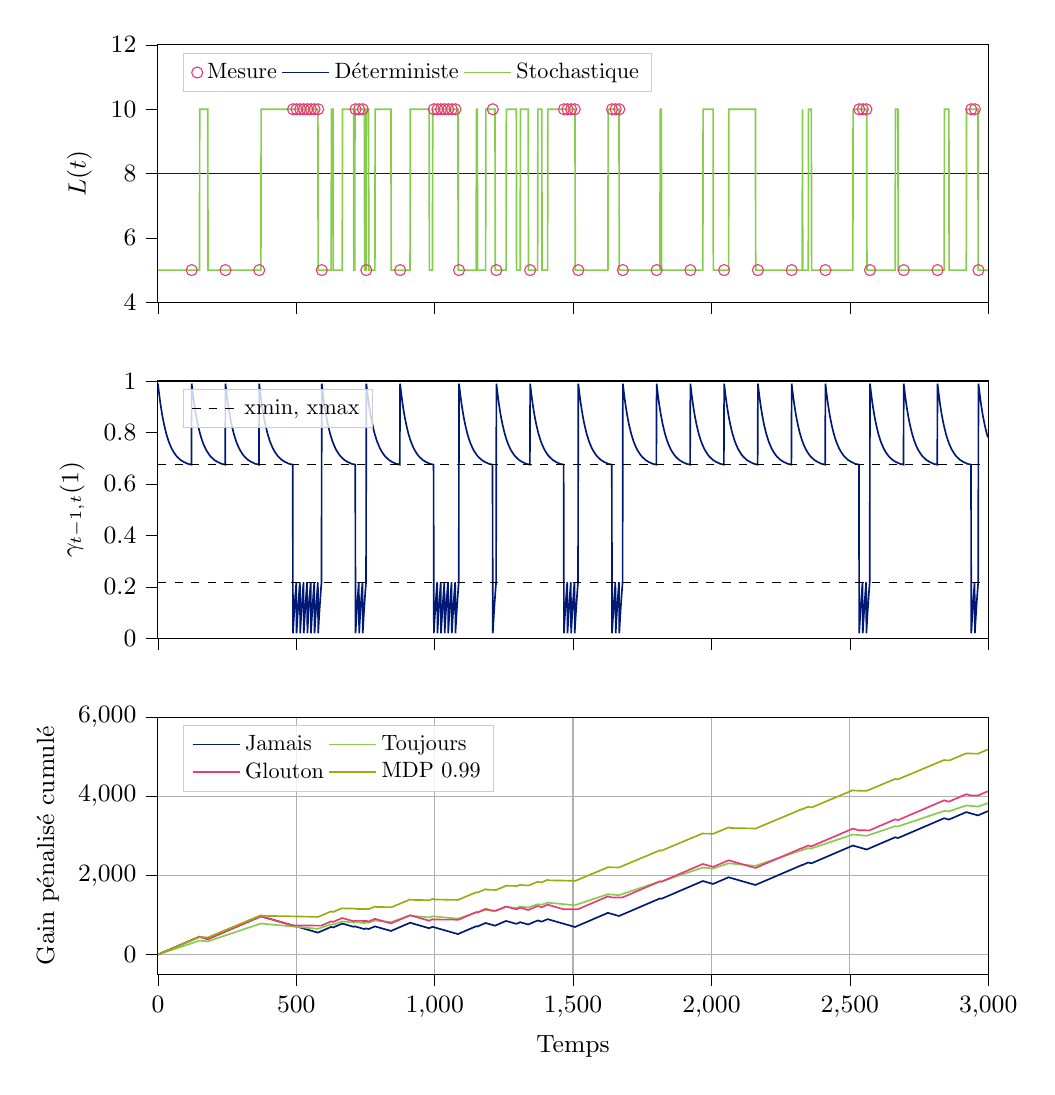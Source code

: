 % This file was created by tikzplotlib v0.9.1.
\begin{tikzpicture}

\definecolor{color0}{rgb}{0.918,0.231,0.451}
\definecolor{color1}{rgb}{0,0.098,0.459}
\definecolor{color2}{rgb}{0.525,0.8,0.302}
\definecolor{color3}{rgb}{0.616,0.671,0.067}

\begin{groupplot}[group style={group size=1 by 3}]
\nextgroupplot[
height=0.4\linewidth,
label style={font=\small},
legend cell align={left},
legend columns=3,
legend style={fill opacity=0.8, draw opacity=1, text opacity=1, at={(0.03,0.97)}, anchor=north west, draw=white!80!black},
legend style={nodes={scale=0.8}},
scaled x ticks=manual:{}{\pgfmathparse{#1}},
tick align=outside,
tick label style={font=\small},
tick pos=left,
width=\linewidth,
x grid style={white!69.02!black},
xmin=0, xmax=3000,
xtick style={color=black},
xticklabels={},
y grid style={white!69.02!black},
ylabel={\(\displaystyle L(t)\)},
ymin=4, ymax=12,
ytick style={color=black}
]
\addplot [only marks, mark=o, draw=color0, colormap/viridis]
table{%
x                      y
122 5
244 5
366 5
488 10
501 10
514 10
527 10
540 10
553 10
566 10
579 10
592 5
714 10
727 10
740 10
753 5
875 5
997 10
1010 10
1023 10
1036 10
1049 10
1062 10
1075 10
1088 5
1210 10
1223 5
1345 5
1467 10
1480 10
1493 10
1506 10
1519 5
1641 10
1654 10
1667 10
1680 5
1802 5
1924 5
2046 5
2168 5
2290 5
2412 5
2534 10
2547 10
2560 10
2573 5
2695 5
2817 5
2939 10
2952 10
2965 5
};
\addlegendentry{Mesure}
\addplot [semithick, color1]
table {%
0 8
2999 8
};
\addlegendentry{Déterministe}
\addplot [semithick, color2]
table {%
0 5
150 5
151 10
180 10
181 5
372 5
373 10
578 10
579 5
626 5
627 10
633 10
634 5
666 5
667 10
707 10
708 5
711 5
712 10
746 10
747 5
752 5
753 10
761 10
762 5
784 5
785 10
842 10
843 5
911 5
912 10
980 10
981 5
992 5
993 10
1084 10
1085 5
1150 5
1151 10
1154 10
1155 5
1184 5
1185 10
1218 10
1219 5
1258 5
1259 10
1295 10
1296 5
1309 5
1310 10
1338 10
1339 5
1372 5
1373 10
1387 10
1388 5
1408 5
1409 10
1507 10
1508 5
1626 5
1627 10
1666 10
1667 5
1814 5
1815 10
1819 10
1820 5
1969 5
1970 10
2006 10
2007 5
2062 5
2063 10
2159 10
2160 5
2328 5
2329 10
2330 5
2350 5
2351 10
2361 10
2362 5
2511 5
2512 10
2561 10
2562 5
2664 5
2665 10
2674 10
2675 5
2841 5
2842 10
2858 10
2859 5
2921 5
2922 10
2963 10
2964 5
2999 5
};
\addlegendentry{Stochastique}

\nextgroupplot[
height=0.4\linewidth,
label style={font=\small},
legend cell align={left},
legend style={fill opacity=0.8, draw opacity=1, text opacity=1, at={(0.03,0.97)}, anchor=north west, draw=white!80!black},
legend style={nodes={scale=0.8}},
scaled x ticks=manual:{}{\pgfmathparse{#1}},
tick align=outside,
tick label style={font=\small},
tick pos=left,
width=\linewidth,
x grid style={white!69.02!black},
xmin=0, xmax=3000,
xtick style={color=black},
xticklabels={},
y grid style={white!69.02!black},
ylabel={\(\displaystyle \gamma_{t-1,t}(1)\)},
ymin=0, ymax=1,
ytick style={color=black}
]
\addplot [semithick, color1, forget plot]
table {%
0 0.99
1 0.98
2 0.971
3 0.962
4 0.953
5 0.944
6 0.936
7 0.928
8 0.92
9 0.912
10 0.905
11 0.898
12 0.891
13 0.884
14 0.878
15 0.871
17 0.859
19 0.848
21 0.837
23 0.827
25 0.818
27 0.809
29 0.8
31 0.792
33 0.785
35 0.778
37 0.771
39 0.765
41 0.759
43 0.754
45 0.749
47 0.744
49 0.739
51 0.735
54 0.729
57 0.724
60 0.719
63 0.714
66 0.71
69 0.706
72 0.703
75 0.7
79 0.696
83 0.692
87 0.69
91 0.687
96 0.684
101 0.682
106 0.679
112 0.677
118 0.676
121 0.675
122 0.99
123 0.98
124 0.971
125 0.962
126 0.953
127 0.944
128 0.936
129 0.928
130 0.92
131 0.912
132 0.905
133 0.898
134 0.891
135 0.884
136 0.878
137 0.871
139 0.859
141 0.848
143 0.837
145 0.827
147 0.818
149 0.809
151 0.8
153 0.792
155 0.785
157 0.778
159 0.771
161 0.765
163 0.759
165 0.754
167 0.749
169 0.744
171 0.739
173 0.735
176 0.729
179 0.724
182 0.719
185 0.714
188 0.71
191 0.706
194 0.703
197 0.7
201 0.696
205 0.692
209 0.69
213 0.687
218 0.684
223 0.682
228 0.679
234 0.677
240 0.676
243 0.675
244 0.99
245 0.98
246 0.971
247 0.962
248 0.953
249 0.944
250 0.936
251 0.928
252 0.92
253 0.912
254 0.905
255 0.898
256 0.891
257 0.884
258 0.878
259 0.871
261 0.859
263 0.848
265 0.837
267 0.827
269 0.818
271 0.809
273 0.8
275 0.792
277 0.785
279 0.778
281 0.771
283 0.765
285 0.759
287 0.754
289 0.749
291 0.744
293 0.739
295 0.735
298 0.729
301 0.724
304 0.719
307 0.714
310 0.71
313 0.706
316 0.703
319 0.7
323 0.696
327 0.692
331 0.69
335 0.687
340 0.684
345 0.682
350 0.679
356 0.677
362 0.676
365 0.675
366 0.99
367 0.98
368 0.971
369 0.962
370 0.953
371 0.944
372 0.936
373 0.928
374 0.92
375 0.912
376 0.905
377 0.898
378 0.891
379 0.884
380 0.878
381 0.871
383 0.859
385 0.848
387 0.837
389 0.827
391 0.818
393 0.809
395 0.8
397 0.792
399 0.785
401 0.778
403 0.771
405 0.765
407 0.759
409 0.754
411 0.749
413 0.744
415 0.739
417 0.735
420 0.729
423 0.724
426 0.719
429 0.714
432 0.71
435 0.706
438 0.703
441 0.7
445 0.696
449 0.692
453 0.69
457 0.687
462 0.684
467 0.682
472 0.679
478 0.677
484 0.676
487 0.675
488 0.02
489 0.039
490 0.058
491 0.076
492 0.094
493 0.111
494 0.128
495 0.144
496 0.16
497 0.175
498 0.19
499 0.204
500 0.218
501 0.02
502 0.039
503 0.058
504 0.076
505 0.094
506 0.111
507 0.128
508 0.144
509 0.16
510 0.175
511 0.19
512 0.204
513 0.218
514 0.02
515 0.039
516 0.058
517 0.076
518 0.094
519 0.111
520 0.128
521 0.144
522 0.16
523 0.175
524 0.19
525 0.204
526 0.218
527 0.02
528 0.039
529 0.058
530 0.076
531 0.094
532 0.111
533 0.128
534 0.144
535 0.16
536 0.175
537 0.19
538 0.204
539 0.218
540 0.02
541 0.039
542 0.058
543 0.076
544 0.094
545 0.111
546 0.128
547 0.144
548 0.16
549 0.175
550 0.19
551 0.204
552 0.218
553 0.02
554 0.039
555 0.058
556 0.076
557 0.094
558 0.111
559 0.128
560 0.144
561 0.16
562 0.175
563 0.19
564 0.204
565 0.218
566 0.02
567 0.039
568 0.058
569 0.076
570 0.094
571 0.111
572 0.128
573 0.144
574 0.16
575 0.175
576 0.19
577 0.204
578 0.218
579 0.02
580 0.039
581 0.058
582 0.076
583 0.094
584 0.111
585 0.128
586 0.144
587 0.16
588 0.175
589 0.19
590 0.204
591 0.218
592 0.99
593 0.98
594 0.971
595 0.962
596 0.953
597 0.944
598 0.936
599 0.928
600 0.92
601 0.912
602 0.905
603 0.898
604 0.891
605 0.884
606 0.878
607 0.871
609 0.859
611 0.848
613 0.837
615 0.827
617 0.818
619 0.809
621 0.8
623 0.792
625 0.785
627 0.778
629 0.771
631 0.765
633 0.759
635 0.754
637 0.749
639 0.744
641 0.739
643 0.735
646 0.729
649 0.724
652 0.719
655 0.714
658 0.71
661 0.706
664 0.703
667 0.7
671 0.696
675 0.692
679 0.69
683 0.687
688 0.684
693 0.682
698 0.679
704 0.677
710 0.676
713 0.675
714 0.02
715 0.039
716 0.058
717 0.076
718 0.094
719 0.111
720 0.128
721 0.144
722 0.16
723 0.175
724 0.19
725 0.204
726 0.218
727 0.02
728 0.039
729 0.058
730 0.076
731 0.094
732 0.111
733 0.128
734 0.144
735 0.16
736 0.175
737 0.19
738 0.204
739 0.218
740 0.02
741 0.039
742 0.058
743 0.076
744 0.094
745 0.111
746 0.128
747 0.144
748 0.16
749 0.175
750 0.19
751 0.204
752 0.218
753 0.99
754 0.98
755 0.971
756 0.962
757 0.953
758 0.944
759 0.936
760 0.928
761 0.92
762 0.912
763 0.905
764 0.898
765 0.891
766 0.884
767 0.878
768 0.871
770 0.859
772 0.848
774 0.837
776 0.827
778 0.818
780 0.809
782 0.8
784 0.792
786 0.785
788 0.778
790 0.771
792 0.765
794 0.759
796 0.754
798 0.749
800 0.744
802 0.739
804 0.735
807 0.729
810 0.724
813 0.719
816 0.714
819 0.71
822 0.706
825 0.703
828 0.7
832 0.696
836 0.692
840 0.69
844 0.687
849 0.684
854 0.682
859 0.679
865 0.677
871 0.676
874 0.675
875 0.99
876 0.98
877 0.971
878 0.962
879 0.953
880 0.944
881 0.936
882 0.928
883 0.92
884 0.912
885 0.905
886 0.898
887 0.891
888 0.884
889 0.878
890 0.871
892 0.859
894 0.848
896 0.837
898 0.827
900 0.818
902 0.809
904 0.8
906 0.792
908 0.785
910 0.778
912 0.771
914 0.765
916 0.759
918 0.754
920 0.749
922 0.744
924 0.739
926 0.735
929 0.729
932 0.724
935 0.719
938 0.714
941 0.71
944 0.706
947 0.703
950 0.7
954 0.696
958 0.692
962 0.69
966 0.687
971 0.684
976 0.682
981 0.679
987 0.677
993 0.676
996 0.675
997 0.02
998 0.039
999 0.058
1000 0.076
1001 0.094
1002 0.111
1003 0.128
1004 0.144
1005 0.16
1006 0.175
1007 0.19
1008 0.204
1009 0.218
1010 0.02
1011 0.039
1012 0.058
1013 0.076
1014 0.094
1015 0.111
1016 0.128
1017 0.144
1018 0.16
1019 0.175
1020 0.19
1021 0.204
1022 0.218
1023 0.02
1024 0.039
1025 0.058
1026 0.076
1027 0.094
1028 0.111
1029 0.128
1030 0.144
1031 0.16
1032 0.175
1033 0.19
1034 0.204
1035 0.218
1036 0.02
1037 0.039
1038 0.058
1039 0.076
1040 0.094
1041 0.111
1042 0.128
1043 0.144
1044 0.16
1045 0.175
1046 0.19
1047 0.204
1048 0.218
1049 0.02
1050 0.039
1051 0.058
1052 0.076
1053 0.094
1054 0.111
1055 0.128
1056 0.144
1057 0.16
1058 0.175
1059 0.19
1060 0.204
1061 0.218
1062 0.02
1063 0.039
1064 0.058
1065 0.076
1066 0.094
1067 0.111
1068 0.128
1069 0.144
1070 0.16
1071 0.175
1072 0.19
1073 0.204
1074 0.218
1075 0.02
1076 0.039
1077 0.058
1078 0.076
1079 0.094
1080 0.111
1081 0.128
1082 0.144
1083 0.16
1084 0.175
1085 0.19
1086 0.204
1087 0.218
1088 0.99
1089 0.98
1090 0.971
1091 0.962
1092 0.953
1093 0.944
1094 0.936
1095 0.928
1096 0.92
1097 0.912
1098 0.905
1099 0.898
1100 0.891
1101 0.884
1102 0.878
1103 0.871
1105 0.859
1107 0.848
1109 0.837
1111 0.827
1113 0.818
1115 0.809
1117 0.8
1119 0.792
1121 0.785
1123 0.778
1125 0.771
1127 0.765
1129 0.759
1131 0.754
1133 0.749
1135 0.744
1137 0.739
1139 0.735
1142 0.729
1145 0.724
1148 0.719
1151 0.714
1154 0.71
1157 0.706
1160 0.703
1163 0.7
1167 0.696
1171 0.692
1175 0.69
1179 0.687
1184 0.684
1189 0.682
1194 0.679
1200 0.677
1206 0.676
1209 0.675
1210 0.02
1211 0.039
1212 0.058
1213 0.076
1214 0.094
1215 0.111
1216 0.128
1217 0.144
1218 0.16
1219 0.175
1220 0.19
1221 0.204
1222 0.218
1223 0.99
1224 0.98
1225 0.971
1226 0.962
1227 0.953
1228 0.944
1229 0.936
1230 0.928
1231 0.92
1232 0.912
1233 0.905
1234 0.898
1235 0.891
1236 0.884
1237 0.878
1238 0.871
1240 0.859
1242 0.848
1244 0.837
1246 0.827
1248 0.818
1250 0.809
1252 0.8
1254 0.792
1256 0.785
1258 0.778
1260 0.771
1262 0.765
1264 0.759
1266 0.754
1268 0.749
1270 0.744
1272 0.739
1274 0.735
1277 0.729
1280 0.724
1283 0.719
1286 0.714
1289 0.71
1292 0.706
1295 0.703
1298 0.7
1302 0.696
1306 0.692
1310 0.69
1314 0.687
1319 0.684
1324 0.682
1329 0.679
1335 0.677
1341 0.676
1344 0.675
1345 0.99
1346 0.98
1347 0.971
1348 0.962
1349 0.953
1350 0.944
1351 0.936
1352 0.928
1353 0.92
1354 0.912
1355 0.905
1356 0.898
1357 0.891
1358 0.884
1359 0.878
1360 0.871
1362 0.859
1364 0.848
1366 0.837
1368 0.827
1370 0.818
1372 0.809
1374 0.8
1376 0.792
1378 0.785
1380 0.778
1382 0.771
1384 0.765
1386 0.759
1388 0.754
1390 0.749
1392 0.744
1394 0.739
1396 0.735
1399 0.729
1402 0.724
1405 0.719
1408 0.714
1411 0.71
1414 0.706
1417 0.703
1420 0.7
1424 0.696
1428 0.692
1432 0.69
1436 0.687
1441 0.684
1446 0.682
1451 0.679
1457 0.677
1463 0.676
1466 0.675
1467 0.02
1468 0.039
1469 0.058
1470 0.076
1471 0.094
1472 0.111
1473 0.128
1474 0.144
1475 0.16
1476 0.175
1477 0.19
1478 0.204
1479 0.218
1480 0.02
1481 0.039
1482 0.058
1483 0.076
1484 0.094
1485 0.111
1486 0.128
1487 0.144
1488 0.16
1489 0.175
1490 0.19
1491 0.204
1492 0.218
1493 0.02
1494 0.039
1495 0.058
1496 0.076
1497 0.094
1498 0.111
1499 0.128
1500 0.144
1501 0.16
1502 0.175
1503 0.19
1504 0.204
1505 0.218
1506 0.02
1507 0.039
1508 0.058
1509 0.076
1510 0.094
1511 0.111
1512 0.128
1513 0.144
1514 0.16
1515 0.175
1516 0.19
1517 0.204
1518 0.218
1519 0.99
1520 0.98
1521 0.971
1522 0.962
1523 0.953
1524 0.944
1525 0.936
1526 0.928
1527 0.92
1528 0.912
1529 0.905
1530 0.898
1531 0.891
1532 0.884
1533 0.878
1534 0.871
1536 0.859
1538 0.848
1540 0.837
1542 0.827
1544 0.818
1546 0.809
1548 0.8
1550 0.792
1552 0.785
1554 0.778
1556 0.771
1558 0.765
1560 0.759
1562 0.754
1564 0.749
1566 0.744
1568 0.739
1570 0.735
1573 0.729
1576 0.724
1579 0.719
1582 0.714
1585 0.71
1588 0.706
1591 0.703
1594 0.7
1598 0.696
1602 0.692
1606 0.69
1610 0.687
1615 0.684
1620 0.682
1625 0.679
1631 0.677
1637 0.676
1640 0.675
1641 0.02
1642 0.039
1643 0.058
1644 0.076
1645 0.094
1646 0.111
1647 0.128
1648 0.144
1649 0.16
1650 0.175
1651 0.19
1652 0.204
1653 0.218
1654 0.02
1655 0.039
1656 0.058
1657 0.076
1658 0.094
1659 0.111
1660 0.128
1661 0.144
1662 0.16
1663 0.175
1664 0.19
1665 0.204
1666 0.218
1667 0.02
1668 0.039
1669 0.058
1670 0.076
1671 0.094
1672 0.111
1673 0.128
1674 0.144
1675 0.16
1676 0.175
1677 0.19
1678 0.204
1679 0.218
1680 0.99
1681 0.98
1682 0.971
1683 0.962
1684 0.953
1685 0.944
1686 0.936
1687 0.928
1688 0.92
1689 0.912
1690 0.905
1691 0.898
1692 0.891
1693 0.884
1694 0.878
1695 0.871
1697 0.859
1699 0.848
1701 0.837
1703 0.827
1705 0.818
1707 0.809
1709 0.8
1711 0.792
1713 0.785
1715 0.778
1717 0.771
1719 0.765
1721 0.759
1723 0.754
1725 0.749
1727 0.744
1729 0.739
1731 0.735
1734 0.729
1737 0.724
1740 0.719
1743 0.714
1746 0.71
1749 0.706
1752 0.703
1755 0.7
1759 0.696
1763 0.692
1767 0.69
1771 0.687
1776 0.684
1781 0.682
1786 0.679
1792 0.677
1798 0.676
1801 0.675
1802 0.99
1803 0.98
1804 0.971
1805 0.962
1806 0.953
1807 0.944
1808 0.936
1809 0.928
1810 0.92
1811 0.912
1812 0.905
1813 0.898
1814 0.891
1815 0.884
1816 0.878
1817 0.871
1819 0.859
1821 0.848
1823 0.837
1825 0.827
1827 0.818
1829 0.809
1831 0.8
1833 0.792
1835 0.785
1837 0.778
1839 0.771
1841 0.765
1843 0.759
1845 0.754
1847 0.749
1849 0.744
1851 0.739
1853 0.735
1856 0.729
1859 0.724
1862 0.719
1865 0.714
1868 0.71
1871 0.706
1874 0.703
1877 0.7
1881 0.696
1885 0.692
1889 0.69
1893 0.687
1898 0.684
1903 0.682
1908 0.679
1914 0.677
1920 0.676
1923 0.675
1924 0.99
1925 0.98
1926 0.971
1927 0.962
1928 0.953
1929 0.944
1930 0.936
1931 0.928
1932 0.92
1933 0.912
1934 0.905
1935 0.898
1936 0.891
1937 0.884
1938 0.878
1939 0.871
1941 0.859
1943 0.848
1945 0.837
1947 0.827
1949 0.818
1951 0.809
1953 0.8
1955 0.792
1957 0.785
1959 0.778
1961 0.771
1963 0.765
1965 0.759
1967 0.754
1969 0.749
1971 0.744
1973 0.739
1975 0.735
1978 0.729
1981 0.724
1984 0.719
1987 0.714
1990 0.71
1993 0.706
1996 0.703
1999 0.7
2003 0.696
2007 0.692
2011 0.69
2015 0.687
2020 0.684
2025 0.682
2030 0.679
2036 0.677
2042 0.676
2045 0.675
2046 0.99
2047 0.98
2048 0.971
2049 0.962
2050 0.953
2051 0.944
2052 0.936
2053 0.928
2054 0.92
2055 0.912
2056 0.905
2057 0.898
2058 0.891
2059 0.884
2060 0.878
2061 0.871
2063 0.859
2065 0.848
2067 0.837
2069 0.827
2071 0.818
2073 0.809
2075 0.8
2077 0.792
2079 0.785
2081 0.778
2083 0.771
2085 0.765
2087 0.759
2089 0.754
2091 0.749
2093 0.744
2095 0.739
2097 0.735
2100 0.729
2103 0.724
2106 0.719
2109 0.714
2112 0.71
2115 0.706
2118 0.703
2121 0.7
2125 0.696
2129 0.692
2133 0.69
2137 0.687
2142 0.684
2147 0.682
2152 0.679
2158 0.677
2164 0.676
2167 0.675
2168 0.99
2169 0.98
2170 0.971
2171 0.962
2172 0.953
2173 0.944
2174 0.936
2175 0.928
2176 0.92
2177 0.912
2178 0.905
2179 0.898
2180 0.891
2181 0.884
2182 0.878
2183 0.871
2185 0.859
2187 0.848
2189 0.837
2191 0.827
2193 0.818
2195 0.809
2197 0.8
2199 0.792
2201 0.785
2203 0.778
2205 0.771
2207 0.765
2209 0.759
2211 0.754
2213 0.749
2215 0.744
2217 0.739
2219 0.735
2222 0.729
2225 0.724
2228 0.719
2231 0.714
2234 0.71
2237 0.706
2240 0.703
2243 0.7
2247 0.696
2251 0.692
2255 0.69
2259 0.687
2264 0.684
2269 0.682
2274 0.679
2280 0.677
2286 0.676
2289 0.675
2290 0.99
2291 0.98
2292 0.971
2293 0.962
2294 0.953
2295 0.944
2296 0.936
2297 0.928
2298 0.92
2299 0.912
2300 0.905
2301 0.898
2302 0.891
2303 0.884
2304 0.878
2305 0.871
2307 0.859
2309 0.848
2311 0.837
2313 0.827
2315 0.818
2317 0.809
2319 0.8
2321 0.792
2323 0.785
2325 0.778
2327 0.771
2329 0.765
2331 0.759
2333 0.754
2335 0.749
2337 0.744
2339 0.739
2341 0.735
2344 0.729
2347 0.724
2350 0.719
2353 0.714
2356 0.71
2359 0.706
2362 0.703
2365 0.7
2369 0.696
2373 0.692
2377 0.69
2381 0.687
2386 0.684
2391 0.682
2396 0.679
2402 0.677
2408 0.676
2411 0.675
2412 0.99
2413 0.98
2414 0.971
2415 0.962
2416 0.953
2417 0.944
2418 0.936
2419 0.928
2420 0.92
2421 0.912
2422 0.905
2423 0.898
2424 0.891
2425 0.884
2426 0.878
2427 0.871
2429 0.859
2431 0.848
2433 0.837
2435 0.827
2437 0.818
2439 0.809
2441 0.8
2443 0.792
2445 0.785
2447 0.778
2449 0.771
2451 0.765
2453 0.759
2455 0.754
2457 0.749
2459 0.744
2461 0.739
2463 0.735
2466 0.729
2469 0.724
2472 0.719
2475 0.714
2478 0.71
2481 0.706
2484 0.703
2487 0.7
2491 0.696
2495 0.692
2499 0.69
2503 0.687
2508 0.684
2513 0.682
2518 0.679
2524 0.677
2530 0.676
2533 0.675
2534 0.02
2535 0.039
2536 0.058
2537 0.076
2538 0.094
2539 0.111
2540 0.128
2541 0.144
2542 0.16
2543 0.175
2544 0.19
2545 0.204
2546 0.218
2547 0.02
2548 0.039
2549 0.058
2550 0.076
2551 0.094
2552 0.111
2553 0.128
2554 0.144
2555 0.16
2556 0.175
2557 0.19
2558 0.204
2559 0.218
2560 0.02
2561 0.039
2562 0.058
2563 0.076
2564 0.094
2565 0.111
2566 0.128
2567 0.144
2568 0.16
2569 0.175
2570 0.19
2571 0.204
2572 0.218
2573 0.99
2574 0.98
2575 0.971
2576 0.962
2577 0.953
2578 0.944
2579 0.936
2580 0.928
2581 0.92
2582 0.912
2583 0.905
2584 0.898
2585 0.891
2586 0.884
2587 0.878
2588 0.871
2590 0.859
2592 0.848
2594 0.837
2596 0.827
2598 0.818
2600 0.809
2602 0.8
2604 0.792
2606 0.785
2608 0.778
2610 0.771
2612 0.765
2614 0.759
2616 0.754
2618 0.749
2620 0.744
2622 0.739
2624 0.735
2627 0.729
2630 0.724
2633 0.719
2636 0.714
2639 0.71
2642 0.706
2645 0.703
2648 0.7
2652 0.696
2656 0.692
2660 0.69
2664 0.687
2669 0.684
2674 0.682
2679 0.679
2685 0.677
2691 0.676
2694 0.675
2695 0.99
2696 0.98
2697 0.971
2698 0.962
2699 0.953
2700 0.944
2701 0.936
2702 0.928
2703 0.92
2704 0.912
2705 0.905
2706 0.898
2707 0.891
2708 0.884
2709 0.878
2710 0.871
2712 0.859
2714 0.848
2716 0.837
2718 0.827
2720 0.818
2722 0.809
2724 0.8
2726 0.792
2728 0.785
2730 0.778
2732 0.771
2734 0.765
2736 0.759
2738 0.754
2740 0.749
2742 0.744
2744 0.739
2746 0.735
2749 0.729
2752 0.724
2755 0.719
2758 0.714
2761 0.71
2764 0.706
2767 0.703
2770 0.7
2774 0.696
2778 0.692
2782 0.69
2786 0.687
2791 0.684
2796 0.682
2801 0.679
2807 0.677
2813 0.676
2816 0.675
2817 0.99
2818 0.98
2819 0.971
2820 0.962
2821 0.953
2822 0.944
2823 0.936
2824 0.928
2825 0.92
2826 0.912
2827 0.905
2828 0.898
2829 0.891
2830 0.884
2831 0.878
2832 0.871
2834 0.859
2836 0.848
2838 0.837
2840 0.827
2842 0.818
2844 0.809
2846 0.8
2848 0.792
2850 0.785
2852 0.778
2854 0.771
2856 0.765
2858 0.759
2860 0.754
2862 0.749
2864 0.744
2866 0.739
2868 0.735
2871 0.729
2874 0.724
2877 0.719
2880 0.714
2883 0.71
2886 0.706
2889 0.703
2892 0.7
2896 0.696
2900 0.692
2904 0.69
2908 0.687
2913 0.684
2918 0.682
2923 0.679
2929 0.677
2935 0.676
2938 0.675
2939 0.02
2940 0.039
2941 0.058
2942 0.076
2943 0.094
2944 0.111
2945 0.128
2946 0.144
2947 0.16
2948 0.175
2949 0.19
2950 0.204
2951 0.218
2952 0.02
2953 0.039
2954 0.058
2955 0.076
2956 0.094
2957 0.111
2958 0.128
2959 0.144
2960 0.16
2961 0.175
2962 0.19
2963 0.204
2964 0.218
2965 0.99
2966 0.98
2967 0.971
2968 0.962
2969 0.953
2970 0.944
2971 0.936
2972 0.928
2973 0.92
2974 0.912
2975 0.905
2976 0.898
2977 0.891
2978 0.884
2979 0.878
2980 0.871
2982 0.859
2984 0.848
2986 0.837
2988 0.827
2990 0.818
2992 0.809
2994 0.8
2996 0.792
2998 0.785
2999 0.781
};
\addplot [black, dashed]
table {%
0 0.217
3000 0.217
};
\addlegendentry{xmin, xmax}
\addplot [black, dashed, forget plot]
table {%
0 0.675
3000 0.675
};

\nextgroupplot[
height=0.4\linewidth,
label style={font=\small},
legend cell align={left},
legend columns=2,
legend style={fill opacity=0.8, draw opacity=1, text opacity=1, at={(0.03,0.97)}, anchor=north west, draw=white!80!black},
legend style={nodes={scale=0.8}},
tick align=outside,
tick label style={font=\small},
tick pos=left,
width=\linewidth,
x grid style={white!69.02!black},
xlabel={Temps},
xmajorgrids,
xmin=0, xmax=3000,
xtick style={color=black},
y grid style={white!69.02!black},
ylabel={Gain pénalisé cumulé},
ymajorgrids,
ymin=-500, ymax=6000,
ytick style={color=black}
]
\addplot [semithick, color1]
table {%
0 3
150 453
180 393
372 969
578 557
626 701
633 687
666 786
707 704
711 716
746 646
752 664
761 646
784 715
842 599
911 806
980 668
992 704
1084 520
1150 718
1154 710
1184 800
1218 732
1258 852
1295 778
1309 820
1338 762
1372 864
1387 834
1408 897
1507 699
1626 1056
1666 976
1814 1420
1819 1410
1969 1860
2006 1786
2062 1954
2159 1760
2328 2267
2329 2265
2350 2328
2361 2306
2511 2756
2561 2656
2664 2965
2674 2945
2841 3446
2858 3412
2921 3601
2963 3517
2999 3625
};
\addlegendentry{Jamais}
\addplot [semithick, color2]
table {%
0 2.35
150 354.85
180 335.35
372 786.55
578 652.65
626 765.45
633 760.9
666 838.45
707 811.8
711 821.2
746 798.45
752 812.55
761 806.7
784 860.75
842 823.05
911 985.2
980 940.35
992 968.55
1084 908.75
1150 1063.85
1154 1061.25
1184 1131.75
1218 1109.65
1258 1203.65
1295 1179.6
1309 1212.5
1338 1193.65
1372 1273.55
1387 1263.8
1408 1313.15
1507 1248.8
1626 1528.45
1666 1502.45
1814 1850.25
1819 1847
1969 2199.5
2006 2175.45
2062 2307.05
2159 2244
2328 2641.15
2329 2640.5
2350 2689.85
2361 2682.7
2511 3035.2
2561 3002.7
2664 3244.75
2674 3238.25
2841 3630.7
2858 3619.65
2921 3767.7
2963 3740.4
2999 3825
};
\addlegendentry{Toujours}
\addplot [semithick, color0]
table {%
0 3
150 452.35
180 392.35
372 967.05
486 739.05
487 738.4
499 738.4
500 737.75
512 737.75
513 737.1
525 737.1
526 736.45
538 736.45
539 735.8
551 735.8
552 735.15
564 735.15
565 734.5
577 734.5
578 733.85
590 733.85
592 739.2
626 841.2
633 827.2
666 926.2
707 844.2
711 856.2
712 854.2
713 853.55
725 853.55
726 852.9
738 852.9
739 852.25
751 852.25
752 854.6
761 836.6
784 905.6
842 789.6
911 995.95
980 857.95
992 893.95
995 887.95
996 887.3
1008 887.3
1009 886.65
1021 886.65
1022 886
1034 886
1035 885.35
1047 885.35
1048 884.7
1060 884.7
1061 884.05
1073 884.05
1074 883.4
1086 883.4
1088 888.75
1150 1074.75
1154 1066.75
1184 1156.75
1208 1108.75
1209 1108.1
1221 1108.1
1223 1113.45
1258 1218.45
1295 1144.45
1309 1186.45
1338 1128.45
1372 1229.8
1387 1199.8
1408 1262.8
1465 1148.8
1466 1148.15
1478 1148.15
1479 1147.5
1491 1147.5
1492 1146.85
1504 1146.85
1505 1146.2
1517 1146.2
1519 1151.55
1626 1472.55
1639 1446.55
1640 1445.9
1652 1445.9
1653 1445.25
1665 1445.25
1666 1444.6
1678 1444.6
1680 1449.95
1814 1851.3
1819 1841.3
1969 2290.65
2006 2216.65
2062 2384
2159 2190
2328 2695.7
2329 2693.7
2350 2756.7
2361 2734.7
2511 3184.05
2532 3142.05
2533 3141.4
2545 3141.4
2546 3140.75
2558 3140.75
2559 3140.1
2571 3140.1
2573 3145.45
2664 3418.45
2674 3398.45
2841 3898.15
2858 3864.15
2921 4053.15
2937 4021.15
2938 4020.5
2950 4020.5
2951 4019.85
2963 4019.85
2965 4025.2
2999 4127.2
};
\addlegendentry{Glouton}
\addplot [semithick, color3]
table {%
0 3
25 76.7
27 82.05
52 155.75
54 161.1
79 234.8
81 240.15
106 313.85
108 319.2
133 392.9
135 398.25
150 442.6
151 440.6
152 439.95
156 439.95
157 439.3
161 439.3
162 438.65
166 438.65
167 438
171 438
172 437.35
176 437.35
177 436.7
181 436.7
183 442.05
208 515.75
210 521.1
235 594.8
237 600.15
262 673.85
264 679.2
289 752.9
291 758.25
316 831.95
318 837.3
343 911
345 916.35
370 990.05
372 995.4
379 981.4
380 980.75
384 980.75
385 980.1
389 980.1
390 979.45
394 979.45
395 978.8
399 978.8
400 978.15
404 978.15
405 977.5
409 977.5
410 976.85
414 976.85
415 976.2
419 976.2
420 975.55
424 975.55
425 974.9
429 974.9
430 974.25
434 974.25
435 973.6
439 973.6
440 972.95
444 972.95
445 972.3
449 972.3
450 971.65
454 971.65
455 971
459 971
460 970.35
464 970.35
465 969.7
469 969.7
470 969.05
474 969.05
475 968.4
479 968.4
480 967.75
484 967.75
485 967.1
489 967.1
490 966.45
494 966.45
495 965.8
499 965.8
500 965.15
504 965.15
505 964.5
509 964.5
510 963.85
514 963.85
515 963.2
519 963.2
520 962.55
524 962.55
525 961.9
529 961.9
530 961.25
534 961.25
535 960.6
539 960.6
540 959.95
544 959.95
545 959.3
549 959.3
550 958.65
554 958.65
555 958
559 958
560 957.35
564 957.35
565 956.7
569 956.7
570 956.05
574 956.05
575 955.4
579 955.4
581 960.75
606 1034.45
608 1039.8
626 1092.5
633 1078.5
635 1083.85
660 1157.55
662 1162.9
666 1174.9
669 1168.9
670 1168.25
674 1168.25
675 1167.6
679 1167.6
680 1166.95
684 1166.95
685 1166.3
689 1166.3
690 1165.65
694 1165.65
695 1165
699 1165
700 1164.35
704 1164.35
705 1163.7
709 1163.7
711 1169.05
718 1155.05
719 1154.4
723 1154.4
724 1153.75
728 1153.75
729 1153.1
733 1153.1
734 1152.45
738 1152.45
739 1151.8
743 1151.8
744 1151.15
748 1151.15
750 1156.5
752 1162.5
757 1152.5
758 1151.85
762 1151.85
764 1157.2
784 1215.9
789 1205.9
790 1205.25
794 1205.25
795 1204.6
799 1204.6
800 1203.95
804 1203.95
805 1203.3
809 1203.3
810 1202.65
814 1202.65
815 1202
819 1202
820 1201.35
824 1201.35
825 1200.7
829 1200.7
830 1200.05
834 1200.05
835 1199.4
839 1199.4
840 1198.75
844 1198.75
846 1204.1
871 1277.8
873 1283.15
898 1356.85
900 1362.2
911 1394.55
916 1384.55
917 1383.9
921 1383.9
922 1383.25
926 1383.25
927 1382.6
931 1382.6
932 1381.95
936 1381.95
937 1381.3
941 1381.3
942 1380.65
946 1380.65
947 1380
951 1380
952 1379.35
956 1379.35
957 1378.7
961 1378.7
962 1378.05
966 1378.05
967 1377.4
971 1377.4
972 1376.75
976 1376.75
977 1376.1
981 1376.1
983 1381.45
992 1407.8
999 1393.8
1000 1393.15
1004 1393.15
1005 1392.5
1009 1392.5
1010 1391.85
1014 1391.85
1015 1391.2
1019 1391.2
1020 1390.55
1024 1390.55
1025 1389.9
1029 1389.9
1030 1389.25
1034 1389.25
1035 1388.6
1039 1388.6
1040 1387.95
1044 1387.95
1045 1387.3
1049 1387.3
1050 1386.65
1054 1386.65
1055 1386
1059 1386
1060 1385.35
1064 1385.35
1065 1384.7
1069 1384.7
1070 1384.05
1074 1384.05
1075 1383.4
1079 1383.4
1080 1382.75
1084 1382.75
1086 1388.1
1111 1461.8
1113 1467.15
1138 1540.85
1140 1546.2
1150 1575.55
1154 1567.55
1174 1626.25
1176 1631.6
1184 1654.95
1192 1638.95
1193 1638.3
1197 1638.3
1198 1637.65
1202 1637.65
1203 1637
1207 1637
1208 1636.35
1212 1636.35
1213 1635.7
1217 1635.7
1218 1635.05
1222 1635.05
1224 1640.4
1249 1714.1
1251 1719.45
1258 1740.45
1259 1739.8
1263 1739.8
1264 1739.15
1268 1739.15
1269 1738.5
1273 1738.5
1274 1737.85
1278 1737.85
1279 1737.2
1283 1737.2
1284 1736.55
1288 1736.55
1289 1735.9
1293 1735.9
1294 1735.25
1298 1735.25
1300 1740.6
1309 1766.95
1316 1752.95
1317 1752.3
1321 1752.3
1322 1751.65
1326 1751.65
1327 1751
1331 1751
1332 1750.35
1336 1750.35
1337 1749.7
1341 1749.7
1343 1755.05
1368 1828.75
1370 1834.1
1372 1840.1
1377 1830.1
1378 1829.45
1382 1829.45
1383 1828.8
1387 1828.8
1389 1834.15
1408 1889.85
1414 1877.85
1415 1877.2
1419 1877.2
1420 1876.55
1424 1876.55
1425 1875.9
1429 1875.9
1430 1875.25
1434 1875.25
1435 1874.6
1439 1874.6
1440 1873.95
1444 1873.95
1445 1873.3
1449 1873.3
1450 1872.65
1454 1872.65
1455 1872
1459 1872
1460 1871.35
1464 1871.35
1465 1870.7
1469 1870.7
1470 1870.05
1474 1870.05
1475 1869.4
1479 1869.4
1480 1868.75
1484 1868.75
1485 1868.1
1489 1868.1
1490 1867.45
1494 1867.45
1495 1866.8
1499 1866.8
1500 1866.15
1504 1866.15
1505 1865.5
1509 1865.5
1511 1870.85
1536 1944.55
1538 1949.9
1563 2023.6
1565 2028.95
1590 2102.65
1592 2108
1617 2181.7
1619 2187.05
1626 2208.05
1627 2207.4
1631 2207.4
1632 2206.75
1636 2206.75
1637 2206.1
1641 2206.1
1642 2205.45
1646 2205.45
1647 2204.8
1651 2204.8
1652 2204.15
1656 2204.15
1657 2203.5
1661 2203.5
1662 2202.85
1666 2202.85
1668 2208.2
1693 2281.9
1695 2287.25
1720 2360.95
1722 2366.3
1747 2440
1749 2445.35
1774 2519.05
1776 2524.4
1801 2598.1
1803 2603.45
1814 2635.8
1819 2625.8
1821 2631.15
1846 2704.85
1848 2710.2
1873 2783.9
1875 2789.25
1900 2862.95
1902 2868.3
1927 2942
1929 2947.35
1954 3021.05
1956 3026.4
1969 3064.75
1972 3058.75
1973 3058.1
1977 3058.1
1978 3057.45
1982 3057.45
1983 3056.8
1987 3056.8
1988 3056.15
1992 3056.15
1993 3055.5
1997 3055.5
1998 3054.85
2002 3054.85
2003 3054.2
2007 3054.2
2009 3059.55
2034 3133.25
2036 3138.6
2061 3212.3
2062 3214.65
2070 3198.65
2071 3198
2075 3198
2076 3197.35
2080 3197.35
2081 3196.7
2085 3196.7
2086 3196.05
2090 3196.05
2091 3195.4
2095 3195.4
2096 3194.75
2100 3194.75
2101 3194.1
2105 3194.1
2106 3193.45
2110 3193.45
2111 3192.8
2115 3192.8
2116 3192.15
2120 3192.15
2121 3191.5
2125 3191.5
2126 3190.85
2130 3190.85
2131 3190.2
2135 3190.2
2136 3189.55
2140 3189.55
2141 3188.9
2145 3188.9
2146 3188.25
2150 3188.25
2151 3187.6
2155 3187.6
2156 3186.95
2160 3186.95
2162 3192.3
2187 3266
2189 3271.35
2214 3345.05
2216 3350.4
2241 3424.1
2243 3429.45
2268 3503.15
2270 3508.5
2295 3582.2
2297 3587.55
2322 3661.25
2324 3666.6
2328 3678.6
2329 3676.6
2349 3735.3
2350 3737.65
2358 3721.65
2359 3721
2363 3721
2365 3726.35
2390 3800.05
2392 3805.4
2417 3879.1
2419 3884.45
2444 3958.15
2446 3963.5
2471 4037.2
2473 4042.55
2498 4116.25
2500 4121.6
2511 4153.95
2516 4143.95
2517 4143.3
2521 4143.3
2522 4142.65
2526 4142.65
2527 4142
2531 4142
2532 4141.35
2536 4141.35
2537 4140.7
2541 4140.7
2542 4140.05
2546 4140.05
2547 4139.4
2551 4139.4
2552 4138.75
2556 4138.75
2557 4138.1
2561 4138.1
2563 4143.45
2588 4217.15
2590 4222.5
2615 4296.2
2617 4301.55
2642 4375.25
2644 4380.6
2664 4439.3
2669 4429.3
2670 4428.65
2674 4428.65
2676 4434
2701 4507.7
2703 4513.05
2728 4586.75
2730 4592.1
2755 4665.8
2757 4671.15
2782 4744.85
2784 4750.2
2809 4823.9
2811 4829.25
2836 4902.95
2838 4908.3
2841 4917.3
2845 4909.3
2846 4908.65
2850 4908.65
2851 4908
2855 4908
2856 4907.35
2860 4907.35
2862 4912.7
2887 4986.4
2889 4991.75
2914 5065.45
2916 5070.8
2921 5085.8
2923 5081.8
2924 5081.15
2928 5081.15
2929 5080.5
2933 5080.5
2934 5079.85
2938 5079.85
2939 5079.2
2943 5079.2
2944 5078.55
2948 5078.55
2949 5077.9
2953 5077.9
2954 5077.25
2958 5077.25
2959 5076.6
2963 5076.6
2965 5081.95
2990 5155.65
2992 5161
2999 5182
};
\addlegendentry{MDP 0.99}
\end{groupplot}

\end{tikzpicture}
